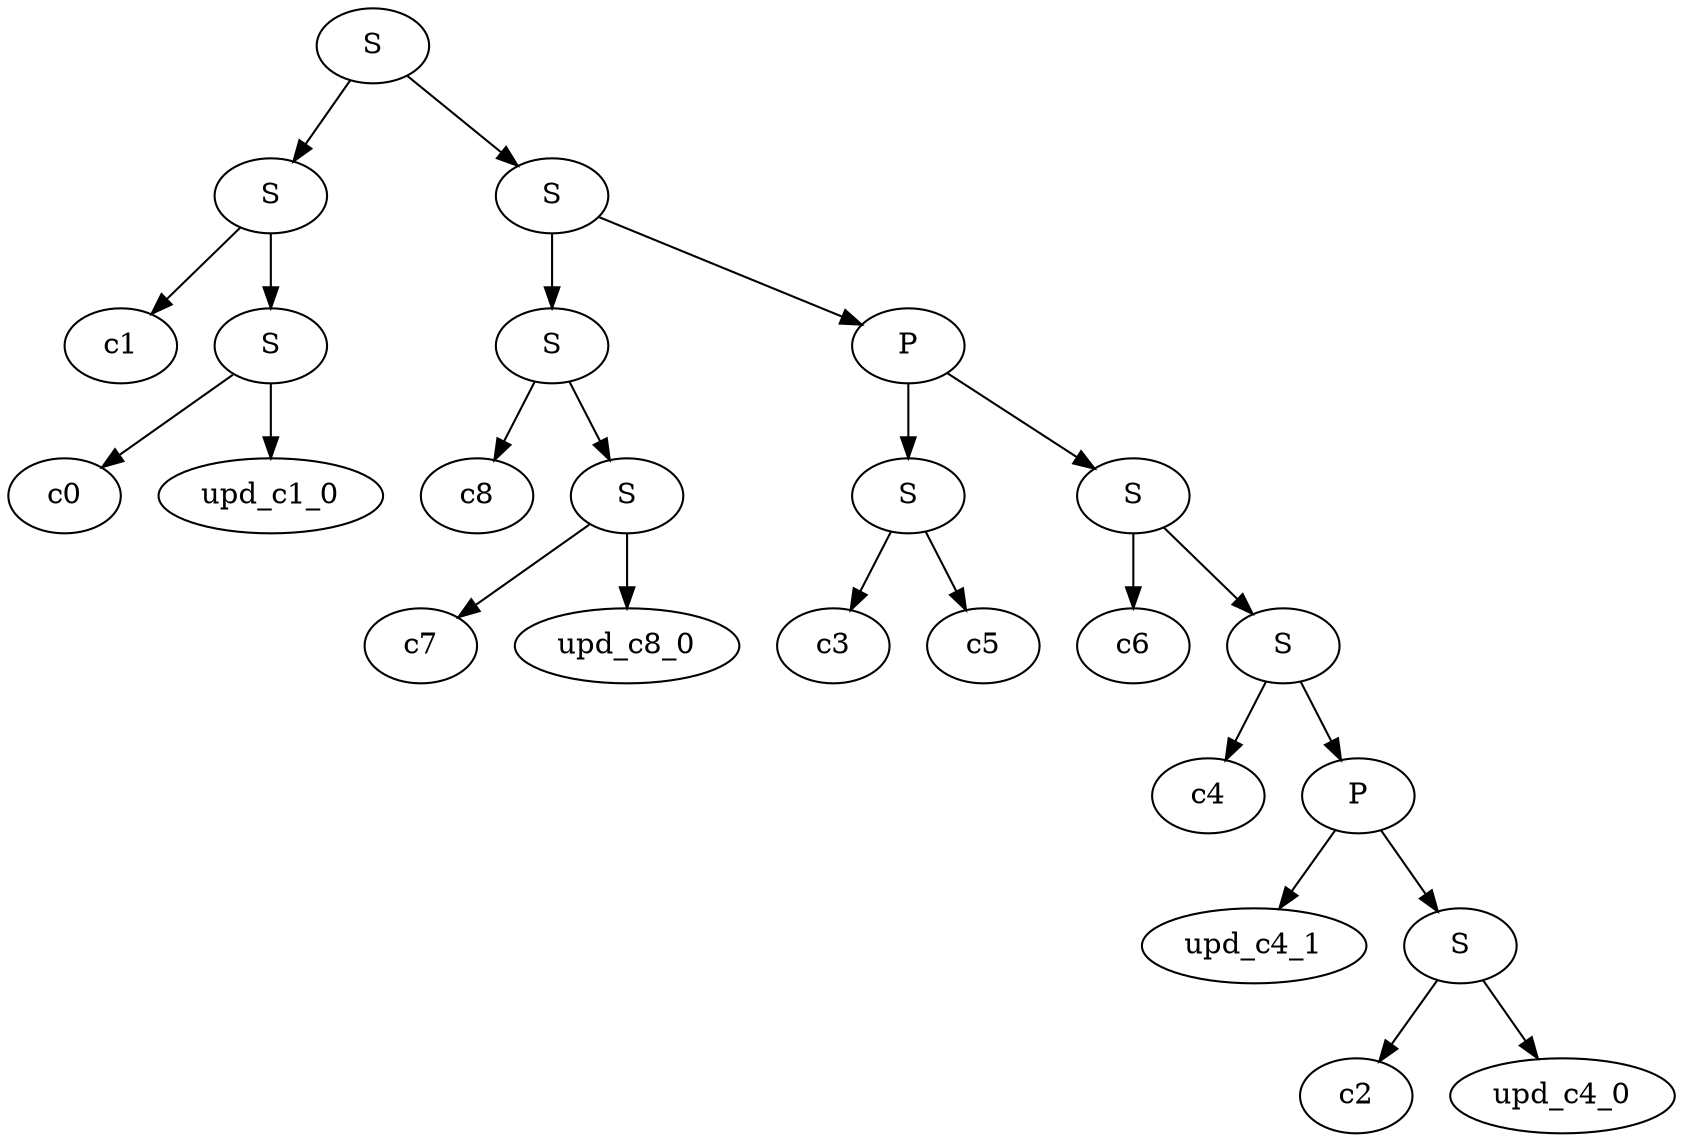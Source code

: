 strict digraph "union( ,  )" {
	node [label="\N"];
	0	 [label=c0];
	1	 [label=upd_c1_0];
	2	 [label=c1];
	3	 [label=c2];
	4	 [label=c3];
	5	 [label=upd_c4_0];
	6	 [label=upd_c4_1];
	7	 [label=c4];
	8	 [label=c6];
	9	 [label=c5];
	10	 [label=c7];
	11	 [label=upd_c8_0];
	12	 [label=c8];
	13	 [label=S];
	13 -> 0;
	13 -> 1;
	14	 [label=S];
	14 -> 2;
	14 -> 13;
	15	 [label=S];
	15 -> 4;
	15 -> 9;
	16	 [label=S];
	16 -> 10;
	16 -> 11;
	17	 [label=S];
	17 -> 12;
	17 -> 16;
	18	 [label=S];
	18 -> 3;
	18 -> 5;
	19	 [label=P];
	19 -> 6;
	19 -> 18;
	21	 [label=S];
	21 -> 7;
	21 -> 19;
	22	 [label=S];
	22 -> 8;
	22 -> 21;
	23	 [label=P];
	23 -> 15;
	23 -> 22;
	25	 [label=S];
	25 -> 17;
	25 -> 23;
	26	 [label=S];
	26 -> 14;
	26 -> 25;
}
